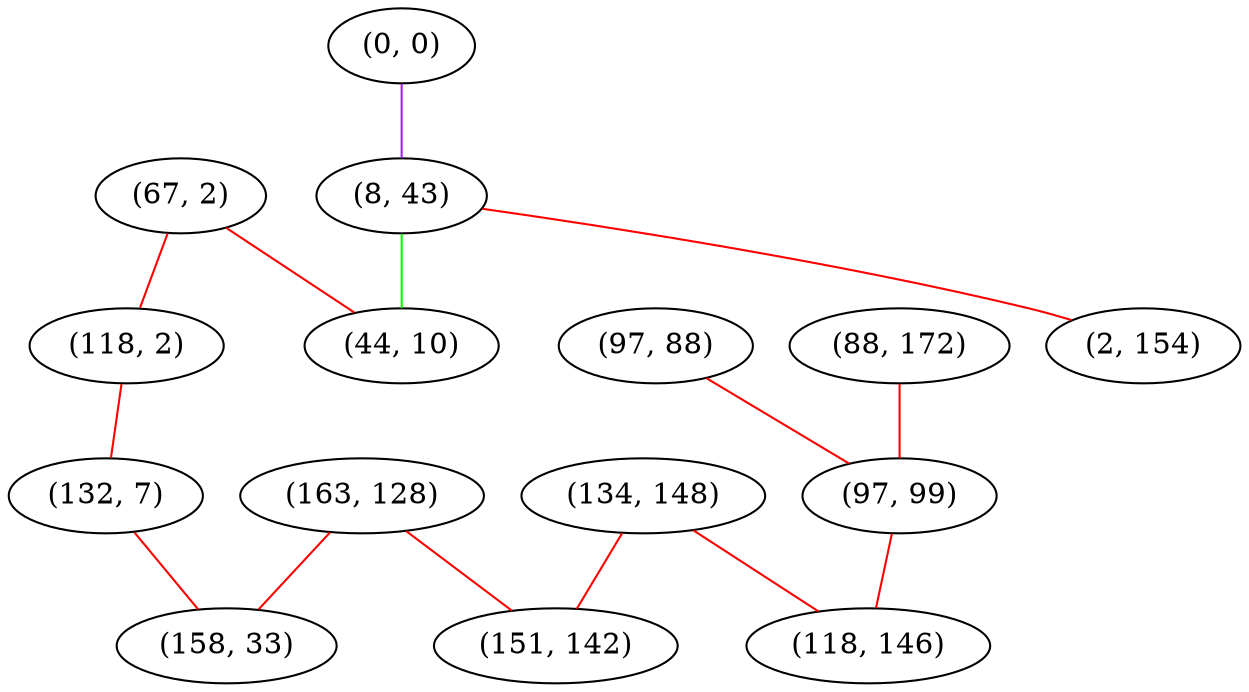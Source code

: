 graph "" {
"(67, 2)";
"(118, 2)";
"(97, 88)";
"(0, 0)";
"(163, 128)";
"(8, 43)";
"(88, 172)";
"(132, 7)";
"(97, 99)";
"(134, 148)";
"(151, 142)";
"(118, 146)";
"(158, 33)";
"(44, 10)";
"(2, 154)";
"(67, 2)" -- "(44, 10)"  [color=red, key=0, weight=1];
"(67, 2)" -- "(118, 2)"  [color=red, key=0, weight=1];
"(118, 2)" -- "(132, 7)"  [color=red, key=0, weight=1];
"(97, 88)" -- "(97, 99)"  [color=red, key=0, weight=1];
"(0, 0)" -- "(8, 43)"  [color=purple, key=0, weight=4];
"(163, 128)" -- "(158, 33)"  [color=red, key=0, weight=1];
"(163, 128)" -- "(151, 142)"  [color=red, key=0, weight=1];
"(8, 43)" -- "(44, 10)"  [color=green, key=0, weight=2];
"(8, 43)" -- "(2, 154)"  [color=red, key=0, weight=1];
"(88, 172)" -- "(97, 99)"  [color=red, key=0, weight=1];
"(132, 7)" -- "(158, 33)"  [color=red, key=0, weight=1];
"(97, 99)" -- "(118, 146)"  [color=red, key=0, weight=1];
"(134, 148)" -- "(151, 142)"  [color=red, key=0, weight=1];
"(134, 148)" -- "(118, 146)"  [color=red, key=0, weight=1];
}
